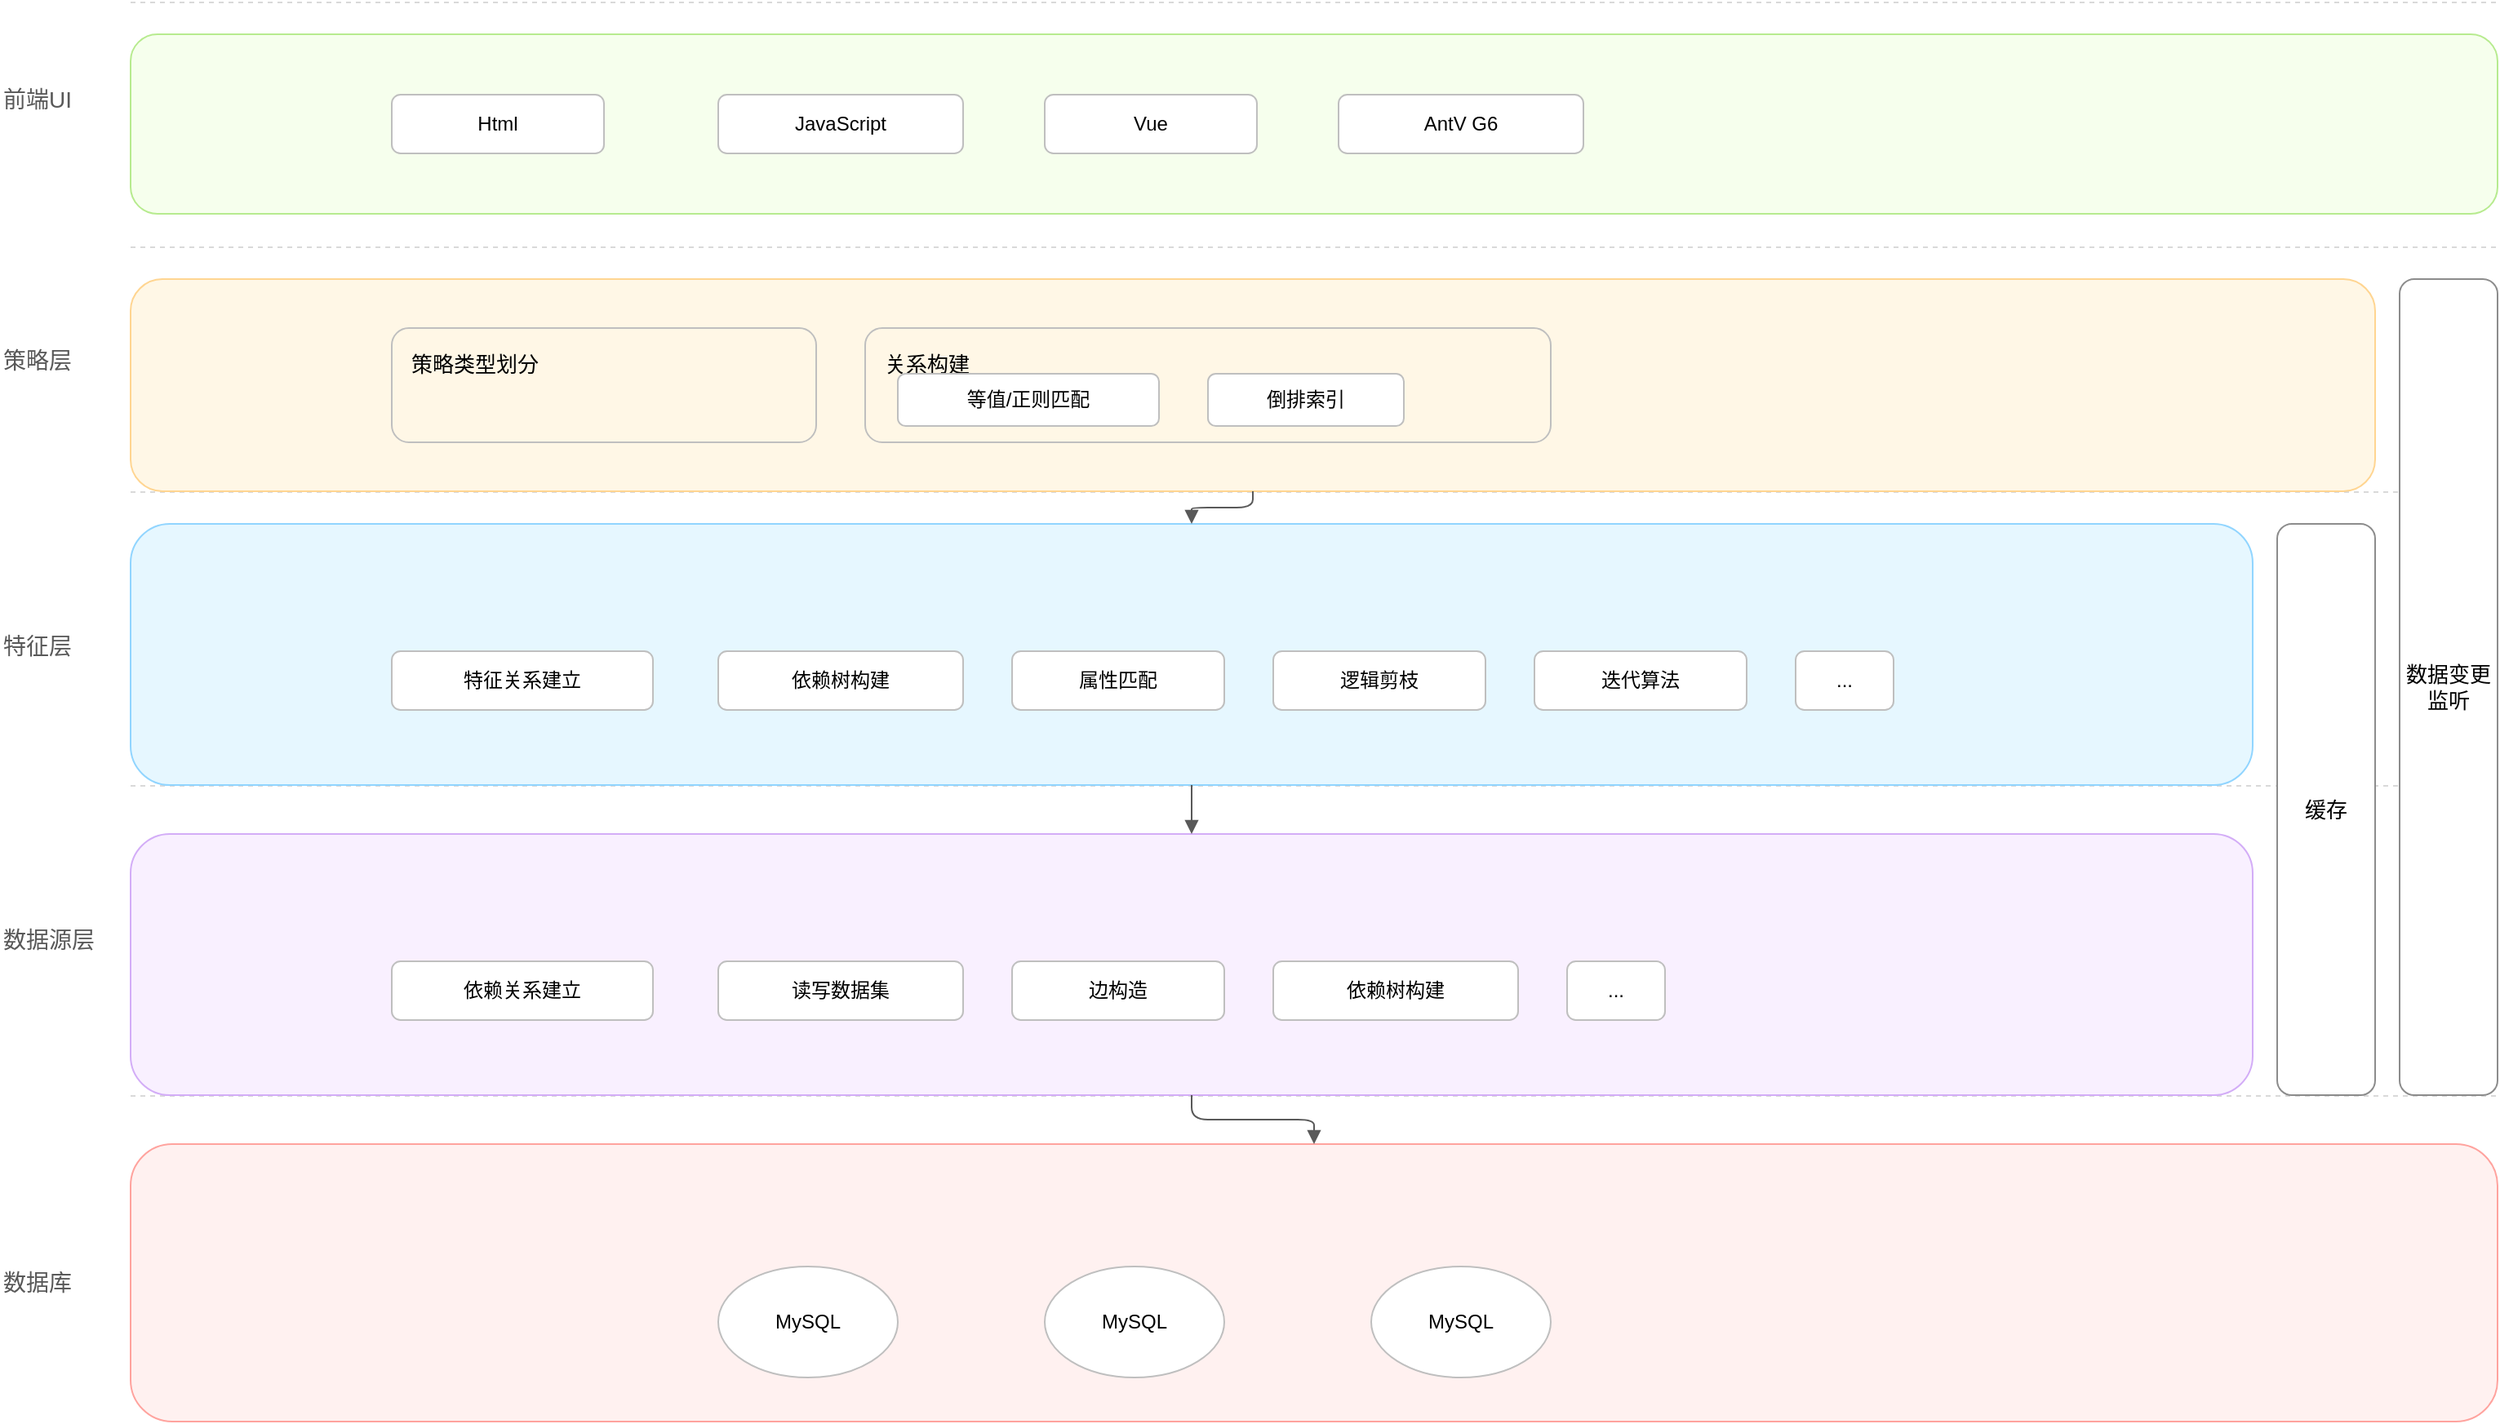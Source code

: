 <mxfile version="28.0.9">
  <diagram id="arch-fixed-2" name="Architecture">
    <mxGraphModel dx="1901" dy="991" grid="1" gridSize="10" guides="1" tooltips="1" connect="1" arrows="1" fold="1" page="1" pageScale="1" pageWidth="1800" pageHeight="1000" math="0" shadow="0">
      <root>
        <mxCell id="0" />
        <mxCell id="1" parent="0" />
        <mxCell id="sepTopUI" style="shape=line;dashed=1;strokeColor=#d9d9d9;" parent="1" vertex="1">
          <mxGeometry x="120" y="50" width="1450" height="1" as="geometry" />
        </mxCell>
        <mxCell id="sepStrategy" style="shape=line;dashed=1;strokeColor=#d9d9d9;" parent="1" vertex="1">
          <mxGeometry x="120" y="200" width="1450" height="1" as="geometry" />
        </mxCell>
        <mxCell id="sepFeature" style="shape=line;dashed=1;strokeColor=#d9d9d9;" parent="1" vertex="1">
          <mxGeometry x="120" y="350" width="1450" height="1" as="geometry" />
        </mxCell>
        <mxCell id="sepDataSrc" style="shape=line;dashed=1;strokeColor=#d9d9d9;" parent="1" vertex="1">
          <mxGeometry x="120" y="530" width="1450" height="1" as="geometry" />
        </mxCell>
        <mxCell id="sepDB" style="shape=line;dashed=1;strokeColor=#d9d9d9;" parent="1" vertex="1">
          <mxGeometry x="120" y="720" width="1450" height="1" as="geometry" />
        </mxCell>
        <mxCell id="lblUI" value="前端UI" style="whiteSpace=wrap;strokeColor=none;fillColor=none;align=left;verticalAlign=middle;fontSize=14;fontColor=#595959;" parent="1" vertex="1">
          <mxGeometry x="40" y="95" width="70" height="30" as="geometry" />
        </mxCell>
        <mxCell id="lblStrategy" value="策略层" style="whiteSpace=wrap;strokeColor=none;fillColor=none;align=left;verticalAlign=middle;fontSize=14;fontColor=#595959;" parent="1" vertex="1">
          <mxGeometry x="40" y="255" width="70" height="30" as="geometry" />
        </mxCell>
        <mxCell id="lblFeature" value="特征层" style="whiteSpace=wrap;strokeColor=none;align=left;verticalAlign=middle;fontSize=14;fontColor=#595959;fillColor=none;" parent="1" vertex="1">
          <mxGeometry x="40" y="430" width="70" height="30" as="geometry" />
        </mxCell>
        <mxCell id="lblDataSrc" value="数据源层" style="whiteSpace=wrap;strokeColor=none;align=left;verticalAlign=middle;fontSize=14;fontColor=#595959;fillColor=none;" parent="1" vertex="1">
          <mxGeometry x="40" y="610" width="80" height="30" as="geometry" />
        </mxCell>
        <mxCell id="lblDB" value="数据库" style="whiteSpace=wrap;strokeColor=none;align=left;verticalAlign=middle;fontSize=14;fontColor=#595959;fillColor=none;" parent="1" vertex="1">
          <mxGeometry x="40" y="820" width="70" height="30" as="geometry" />
        </mxCell>
        <mxCell id="gFront" style="rounded=1;fillColor=#f6ffed;strokeColor=#b7eb8f;strokeWidth=1;" parent="1" vertex="1">
          <mxGeometry x="120" y="70" width="1450" height="110" as="geometry" />
        </mxCell>
        <mxCell id="ui_html" value="Html" style="rounded=1;whiteSpace=wrap;align=center;verticalAlign=middle;fillColor=#ffffff;strokeColor=#bfbfbf;" parent="gFront" vertex="1">
          <mxGeometry x="160" y="37" width="130" height="36" as="geometry" />
        </mxCell>
        <mxCell id="ui_js" value="JavaScript" style="rounded=1;whiteSpace=wrap;align=center;verticalAlign=middle;fillColor=#ffffff;strokeColor=#bfbfbf;" parent="gFront" vertex="1">
          <mxGeometry x="360" y="37" width="150" height="36" as="geometry" />
        </mxCell>
        <mxCell id="ui_vue" value="Vue" style="rounded=1;whiteSpace=wrap;align=center;verticalAlign=middle;fillColor=#ffffff;strokeColor=#bfbfbf;" parent="gFront" vertex="1">
          <mxGeometry x="560" y="37" width="130" height="36" as="geometry" />
        </mxCell>
        <mxCell id="ui_g6" value="AntV G6" style="rounded=1;whiteSpace=wrap;align=center;verticalAlign=middle;fillColor=#ffffff;strokeColor=#bfbfbf;" parent="gFront" vertex="1">
          <mxGeometry x="740" y="37" width="150" height="36" as="geometry" />
        </mxCell>
        <mxCell id="gStrategyBG" style="rounded=1;fillColor=#fff7e6;strokeColor=#ffd591;strokeWidth=1;" parent="1" vertex="1">
          <mxGeometry x="120" y="220" width="1375" height="130" as="geometry" />
        </mxCell>
        <mxCell id="stFrame1" value="策略类型划分" style="rounded=1;fillColor=none;strokeColor=#bfbfbf;whiteSpace=wrap;align=left;verticalAlign=top;spacingLeft=10;spacingTop=8;fontSize=13;" parent="gStrategyBG" vertex="1">
          <mxGeometry x="160" y="30" width="260" height="70" as="geometry" />
        </mxCell>
        <mxCell id="stFrame2" value="关系构建" style="rounded=1;fillColor=none;strokeColor=#bfbfbf;whiteSpace=wrap;align=left;verticalAlign=top;spacingLeft=10;spacingTop=8;fontSize=13;" parent="gStrategyBG" vertex="1">
          <mxGeometry x="450" y="30" width="420" height="70" as="geometry" />
        </mxCell>
        <mxCell id="st2_inner1" value="等值/正则匹配" style="rounded=1;fillColor=#ffffff;strokeColor=#bfbfbf;whiteSpace=wrap;align=center;verticalAlign=middle;" parent="stFrame2" vertex="1">
          <mxGeometry x="20" y="28" width="160" height="32" as="geometry" />
        </mxCell>
        <mxCell id="st2_inner2" value="倒排索引" style="rounded=1;fillColor=#ffffff;strokeColor=#bfbfbf;whiteSpace=wrap;align=center;verticalAlign=middle;" parent="stFrame2" vertex="1">
          <mxGeometry x="210" y="28" width="120" height="32" as="geometry" />
        </mxCell>
        <mxCell id="gFeatureBG" style="rounded=1;fillColor=#e6f7ff;strokeColor=#91d5ff;strokeWidth=1;" parent="1" vertex="1">
          <mxGeometry x="120" y="370" width="1300" height="160" as="geometry" />
        </mxCell>
        <mxCell id="f1" value="特征关系建立" style="rounded=1;fillColor=#ffffff;strokeColor=#bfbfbf;whiteSpace=wrap;align=center;verticalAlign=middle;" parent="gFeatureBG" vertex="1">
          <mxGeometry x="160" y="78" width="160" height="36" as="geometry" />
        </mxCell>
        <mxCell id="f2" value="依赖树构建" style="rounded=1;fillColor=#ffffff;strokeColor=#bfbfbf;whiteSpace=wrap;align=center;verticalAlign=middle;" parent="gFeatureBG" vertex="1">
          <mxGeometry x="360" y="78" width="150" height="36" as="geometry" />
        </mxCell>
        <mxCell id="f3" value="属性匹配" style="rounded=1;fillColor=#ffffff;strokeColor=#bfbfbf;whiteSpace=wrap;align=center;verticalAlign=middle;" parent="gFeatureBG" vertex="1">
          <mxGeometry x="540" y="78" width="130" height="36" as="geometry" />
        </mxCell>
        <mxCell id="f4" value="逻辑剪枝" style="rounded=1;fillColor=#ffffff;strokeColor=#bfbfbf;whiteSpace=wrap;align=center;verticalAlign=middle;" parent="gFeatureBG" vertex="1">
          <mxGeometry x="700" y="78" width="130" height="36" as="geometry" />
        </mxCell>
        <mxCell id="f5" value="迭代算法" style="rounded=1;fillColor=#ffffff;strokeColor=#bfbfbf;whiteSpace=wrap;align=center;verticalAlign=middle;" parent="gFeatureBG" vertex="1">
          <mxGeometry x="860" y="78" width="130" height="36" as="geometry" />
        </mxCell>
        <mxCell id="f6" value="..." style="rounded=1;fillColor=#ffffff;strokeColor=#bfbfbf;whiteSpace=wrap;align=center;verticalAlign=middle;" parent="gFeatureBG" vertex="1">
          <mxGeometry x="1020" y="78" width="60" height="36" as="geometry" />
        </mxCell>
        <mxCell id="gDataSrcBG" style="rounded=1;fillColor=#f9f0ff;strokeColor=#d3adf7;strokeWidth=1;" parent="1" vertex="1">
          <mxGeometry x="120" y="560" width="1300" height="160" as="geometry" />
        </mxCell>
        <mxCell id="p1" value="依赖关系建立" style="rounded=1;fillColor=#ffffff;strokeColor=#bfbfbf;whiteSpace=wrap;align=center;verticalAlign=middle;" parent="gDataSrcBG" vertex="1">
          <mxGeometry x="160" y="78" width="160" height="36" as="geometry" />
        </mxCell>
        <mxCell id="p2" value="读写数据集" style="rounded=1;fillColor=#ffffff;strokeColor=#bfbfbf;whiteSpace=wrap;align=center;verticalAlign=middle;" parent="gDataSrcBG" vertex="1">
          <mxGeometry x="360" y="78" width="150" height="36" as="geometry" />
        </mxCell>
        <mxCell id="p3" value="边构造" style="rounded=1;fillColor=#ffffff;strokeColor=#bfbfbf;whiteSpace=wrap;align=center;verticalAlign=middle;" parent="gDataSrcBG" vertex="1">
          <mxGeometry x="540" y="78" width="130" height="36" as="geometry" />
        </mxCell>
        <mxCell id="p4" value="依赖树构建" style="rounded=1;fillColor=#ffffff;strokeColor=#bfbfbf;whiteSpace=wrap;align=center;verticalAlign=middle;" parent="gDataSrcBG" vertex="1">
          <mxGeometry x="700" y="78" width="150" height="36" as="geometry" />
        </mxCell>
        <mxCell id="p5" value="..." style="rounded=1;fillColor=#ffffff;strokeColor=#bfbfbf;whiteSpace=wrap;align=center;verticalAlign=middle;" parent="gDataSrcBG" vertex="1">
          <mxGeometry x="880" y="78" width="60" height="36" as="geometry" />
        </mxCell>
        <mxCell id="gDBBG" style="rounded=1;fillColor=#fff1f0;strokeColor=#ffa39e;strokeWidth=1;" parent="1" vertex="1">
          <mxGeometry x="120" y="750" width="1450" height="170" as="geometry" />
        </mxCell>
        <mxCell id="db1" value="MySQL" style="shape=ellipse;whiteSpace=wrap;fillColor=#ffffff;strokeColor=#bfbfbf;align=center;verticalAlign=middle;" parent="gDBBG" vertex="1">
          <mxGeometry x="360" y="75" width="110" height="68" as="geometry" />
        </mxCell>
        <mxCell id="db2" value="MySQL" style="shape=ellipse;whiteSpace=wrap;fillColor=#ffffff;strokeColor=#bfbfbf;align=center;verticalAlign=middle;" parent="gDBBG" vertex="1">
          <mxGeometry x="560" y="75" width="110" height="68" as="geometry" />
        </mxCell>
        <mxCell id="db3" value="MySQL" style="shape=ellipse;whiteSpace=wrap;fillColor=#ffffff;strokeColor=#bfbfbf;align=center;verticalAlign=middle;" parent="gDBBG" vertex="1">
          <mxGeometry x="760" y="75" width="110" height="68" as="geometry" />
        </mxCell>
        <mxCell id="cacheBar" value="缓存" style="rounded=1;whiteSpace=wrap;align=center;verticalAlign=middle;fillColor=#ffffff;strokeColor=#8c8c8c;fontSize=13;labelRotation=270;" parent="1" vertex="1">
          <mxGeometry x="1435" y="370" width="60" height="350" as="geometry" />
        </mxCell>
        <mxCell id="listenerBar" value="数据变更监听" style="rounded=1;whiteSpace=wrap;align=center;verticalAlign=middle;fillColor=#ffffff;strokeColor=#8c8c8c;fontSize=13;labelRotation=270;" parent="1" vertex="1">
          <mxGeometry x="1510" y="220" width="60" height="500" as="geometry" />
        </mxCell>
        <mxCell id="edge_strategy_feature" style="edgeStyle=orthogonalEdgeStyle;rounded=1;endArrow=block;strokeColor=#595959;strokeWidth=1;" parent="1" source="gStrategyBG" target="gFeatureBG" edge="1">
          <mxGeometry relative="1" as="geometry" />
        </mxCell>
        <mxCell id="edge_feature_datasrc" style="edgeStyle=orthogonalEdgeStyle;rounded=1;endArrow=block;strokeColor=#595959;strokeWidth=1;" parent="1" source="gFeatureBG" target="gDataSrcBG" edge="1">
          <mxGeometry relative="1" as="geometry" />
        </mxCell>
        <mxCell id="edge_datasrc_db" style="edgeStyle=orthogonalEdgeStyle;rounded=1;endArrow=block;strokeColor=#595959;strokeWidth=1;" parent="1" source="gDataSrcBG" target="gDBBG" edge="1">
          <mxGeometry relative="1" as="geometry" />
        </mxCell>
      </root>
    </mxGraphModel>
  </diagram>
</mxfile>
